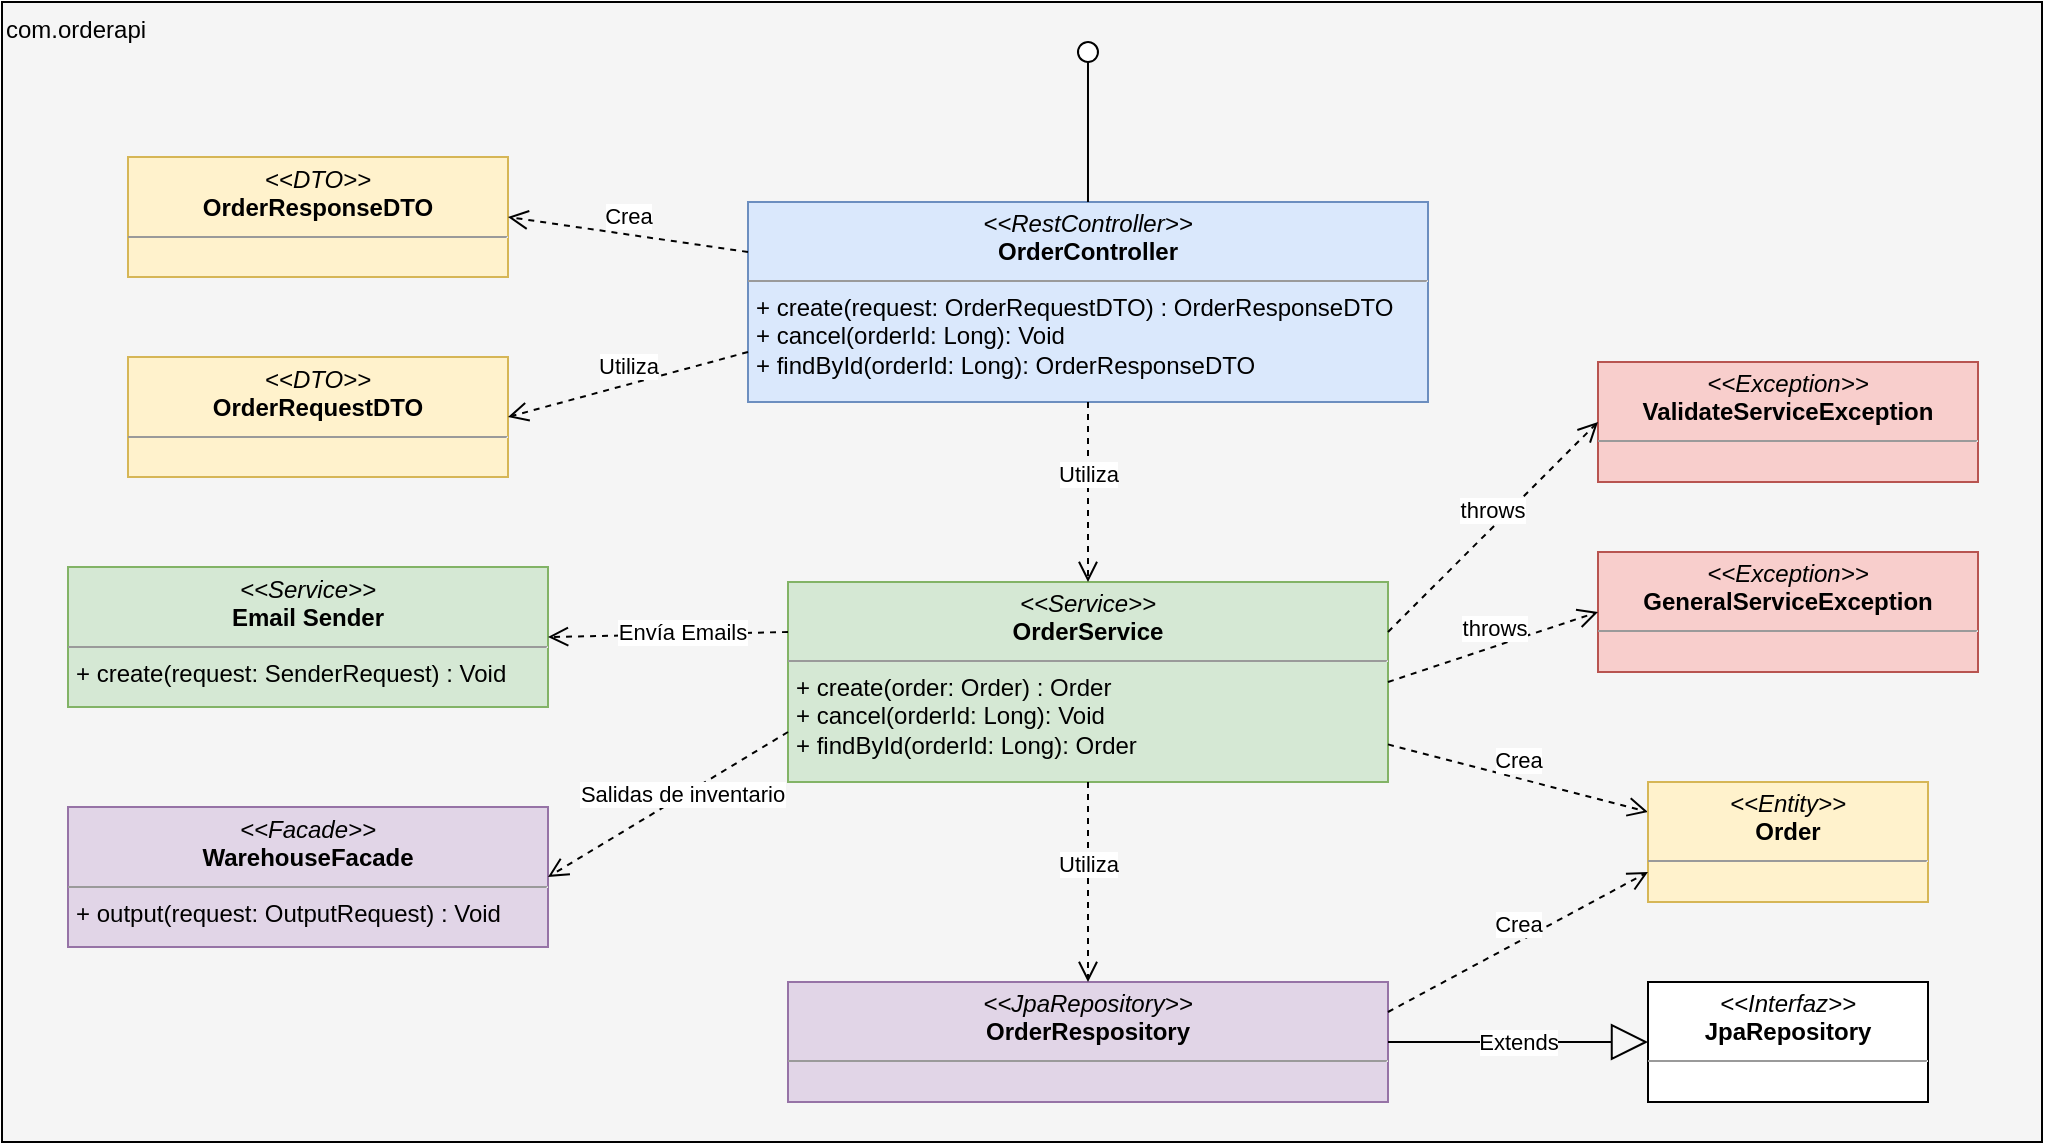 <mxfile version="20.8.16" type="device"><diagram id="Dm6-c0FhstBRY-bzLGZH" name="clases"><mxGraphModel dx="1001" dy="731" grid="1" gridSize="10" guides="1" tooltips="1" connect="1" arrows="1" fold="1" page="1" pageScale="1" pageWidth="1100" pageHeight="850" math="0" shadow="0"><root><mxCell id="0"/><mxCell id="1" parent="0"/><mxCell id="ZICd1q9MJTyVrwy9iEP0-1" value="com.orderapi" style="html=1;dropTarget=0;fontFamily=Helvetica;fontSize=12;fontColor=#000000;align=left;strokeColor=#000000;fillColor=#f5f5f5;verticalAlign=top;" parent="1" vertex="1"><mxGeometry x="40" y="50" width="1020" height="570" as="geometry"/></mxCell><mxCell id="ZICd1q9MJTyVrwy9iEP0-2" value="&lt;p style=&quot;margin: 0px ; margin-top: 4px ; text-align: center&quot;&gt;&lt;i&gt;&amp;lt;&amp;lt;RestController&amp;gt;&amp;gt;&lt;/i&gt;&lt;br&gt;&lt;b&gt;OrderController&lt;/b&gt;&lt;/p&gt;&lt;hr size=&quot;1&quot;&gt;&lt;p style=&quot;margin: 0px ; margin-left: 4px&quot;&gt;&lt;/p&gt;&lt;p style=&quot;margin: 0px ; margin-left: 4px&quot;&gt;+ create(request: OrderRequestDTO) : OrderResponseDTO&lt;/p&gt;&lt;p style=&quot;margin: 0px ; margin-left: 4px&quot;&gt;+ cancel(orderId: Long): Void&lt;/p&gt;&lt;p style=&quot;margin: 0px ; margin-left: 4px&quot;&gt;+ findById(orderId: Long): OrderResponseDTO&lt;/p&gt;" style="verticalAlign=top;align=left;overflow=fill;fontSize=12;fontFamily=Helvetica;html=1;fillColor=#dae8fc;strokeColor=#6c8ebf;" parent="1" vertex="1"><mxGeometry x="413" y="150" width="340" height="100" as="geometry"/></mxCell><mxCell id="ZICd1q9MJTyVrwy9iEP0-3" value="&lt;p style=&quot;margin: 0px ; margin-top: 4px ; text-align: center&quot;&gt;&lt;i&gt;&amp;lt;&amp;lt;Service&amp;gt;&amp;gt;&lt;/i&gt;&lt;br&gt;&lt;b&gt;OrderService&lt;/b&gt;&lt;/p&gt;&lt;hr size=&quot;1&quot;&gt;&lt;p style=&quot;margin: 0px ; margin-left: 4px&quot;&gt;&lt;/p&gt;&lt;p style=&quot;margin: 0px ; margin-left: 4px&quot;&gt;+ create(order: Order) : Order&lt;/p&gt;&lt;p style=&quot;margin: 0px ; margin-left: 4px&quot;&gt;+ cancel(orderId: Long): Void&lt;/p&gt;&lt;p style=&quot;margin: 0px ; margin-left: 4px&quot;&gt;+ findById(orderId: Long): Order&lt;/p&gt;" style="verticalAlign=top;align=left;overflow=fill;fontSize=12;fontFamily=Helvetica;html=1;fillColor=#d5e8d4;strokeColor=#82b366;" parent="1" vertex="1"><mxGeometry x="433" y="340" width="300" height="100" as="geometry"/></mxCell><object label="Utiliza" id="ZICd1q9MJTyVrwy9iEP0-4"><mxCell style="html=1;verticalAlign=bottom;endArrow=open;dashed=1;endSize=8;shadow=0;exitX=0.5;exitY=1;exitDx=0;exitDy=0;entryX=0.5;entryY=0;entryDx=0;entryDy=0;" parent="1" source="ZICd1q9MJTyVrwy9iEP0-2" target="ZICd1q9MJTyVrwy9iEP0-3" edge="1"><mxGeometry relative="1" as="geometry"><mxPoint x="673" y="370" as="sourcePoint"/><mxPoint x="593" y="370" as="targetPoint"/></mxGeometry></mxCell></object><object label="Crea" id="ZICd1q9MJTyVrwy9iEP0-5"><mxCell style="html=1;verticalAlign=bottom;endArrow=open;dashed=1;endSize=8;shadow=0;exitX=1;exitY=0.812;exitDx=0;exitDy=0;entryX=0;entryY=0.25;entryDx=0;entryDy=0;exitPerimeter=0;" parent="1" source="ZICd1q9MJTyVrwy9iEP0-3" target="ZICd1q9MJTyVrwy9iEP0-6" edge="1"><mxGeometry relative="1" as="geometry"><mxPoint x="593" y="260" as="sourcePoint"/><mxPoint x="323" y="490" as="targetPoint"/></mxGeometry></mxCell></object><mxCell id="ZICd1q9MJTyVrwy9iEP0-6" value="&lt;p style=&quot;margin: 0px ; margin-top: 4px ; text-align: center&quot;&gt;&lt;i&gt;&amp;lt;&amp;lt;Entity&amp;gt;&amp;gt;&lt;/i&gt;&lt;br&gt;&lt;b&gt;Order&lt;/b&gt;&lt;/p&gt;&lt;hr size=&quot;1&quot;&gt;&lt;p style=&quot;margin: 0px ; margin-left: 4px&quot;&gt;&lt;br&gt;&lt;/p&gt;" style="verticalAlign=top;align=left;overflow=fill;fontSize=12;fontFamily=Helvetica;html=1;fillColor=#fff2cc;strokeColor=#d6b656;" parent="1" vertex="1"><mxGeometry x="863" y="440" width="140" height="60" as="geometry"/></mxCell><mxCell id="ZICd1q9MJTyVrwy9iEP0-7" value="&lt;p style=&quot;margin: 0px ; margin-top: 4px ; text-align: center&quot;&gt;&lt;i&gt;&amp;lt;&amp;lt;DTO&amp;gt;&amp;gt;&lt;/i&gt;&lt;br&gt;&lt;b&gt;OrderRequestDTO&lt;/b&gt;&lt;/p&gt;&lt;hr size=&quot;1&quot;&gt;&lt;p style=&quot;margin: 0px ; margin-left: 4px&quot;&gt;&lt;br&gt;&lt;/p&gt;" style="verticalAlign=top;align=left;overflow=fill;fontSize=12;fontFamily=Helvetica;html=1;fillColor=#fff2cc;strokeColor=#d6b656;" parent="1" vertex="1"><mxGeometry x="103" y="227.5" width="190" height="60" as="geometry"/></mxCell><object label="Utiliza" id="ZICd1q9MJTyVrwy9iEP0-8"><mxCell style="html=1;verticalAlign=bottom;endArrow=open;dashed=1;endSize=8;shadow=0;exitX=0;exitY=0.75;exitDx=0;exitDy=0;entryX=1;entryY=0.5;entryDx=0;entryDy=0;" parent="1" source="ZICd1q9MJTyVrwy9iEP0-2" target="ZICd1q9MJTyVrwy9iEP0-7" edge="1"><mxGeometry relative="1" as="geometry"><mxPoint x="593" y="260" as="sourcePoint"/><mxPoint x="593" y="350" as="targetPoint"/></mxGeometry></mxCell></object><mxCell id="ZICd1q9MJTyVrwy9iEP0-9" value="&lt;p style=&quot;margin: 0px ; margin-top: 4px ; text-align: center&quot;&gt;&lt;i&gt;&amp;lt;&amp;lt;DTO&amp;gt;&amp;gt;&lt;/i&gt;&lt;br&gt;&lt;b&gt;OrderResponseDTO&lt;/b&gt;&lt;/p&gt;&lt;hr size=&quot;1&quot;&gt;&lt;p style=&quot;margin: 0px ; margin-left: 4px&quot;&gt;&lt;br&gt;&lt;/p&gt;" style="verticalAlign=top;align=left;overflow=fill;fontSize=12;fontFamily=Helvetica;html=1;fillColor=#fff2cc;strokeColor=#d6b656;" parent="1" vertex="1"><mxGeometry x="103" y="127.5" width="190" height="60" as="geometry"/></mxCell><object label="Crea" id="ZICd1q9MJTyVrwy9iEP0-10"><mxCell style="html=1;verticalAlign=bottom;endArrow=open;dashed=1;endSize=8;shadow=0;exitX=0;exitY=0.25;exitDx=0;exitDy=0;entryX=1;entryY=0.5;entryDx=0;entryDy=0;" parent="1" source="ZICd1q9MJTyVrwy9iEP0-2" target="ZICd1q9MJTyVrwy9iEP0-9" edge="1"><mxGeometry relative="1" as="geometry"><mxPoint x="423.0" y="235" as="sourcePoint"/><mxPoint x="253.0" y="280" as="targetPoint"/></mxGeometry></mxCell></object><mxCell id="ZICd1q9MJTyVrwy9iEP0-11" value="&lt;p style=&quot;margin: 0px ; margin-top: 4px ; text-align: center&quot;&gt;&lt;i&gt;&amp;lt;&amp;lt;Exception&amp;gt;&amp;gt;&lt;/i&gt;&lt;br&gt;&lt;b&gt;ValidateServiceException&lt;/b&gt;&lt;/p&gt;&lt;hr size=&quot;1&quot;&gt;&lt;p style=&quot;margin: 0px ; margin-left: 4px&quot;&gt;&lt;br&gt;&lt;/p&gt;" style="verticalAlign=top;align=left;overflow=fill;fontSize=12;fontFamily=Helvetica;html=1;fillColor=#f8cecc;strokeColor=#b85450;" parent="1" vertex="1"><mxGeometry x="838" y="230" width="190" height="60" as="geometry"/></mxCell><mxCell id="ZICd1q9MJTyVrwy9iEP0-12" value="&lt;p style=&quot;margin: 0px ; margin-top: 4px ; text-align: center&quot;&gt;&lt;i&gt;&amp;lt;&amp;lt;Exception&amp;gt;&amp;gt;&lt;/i&gt;&lt;br&gt;&lt;b&gt;GeneralServiceException&lt;/b&gt;&lt;/p&gt;&lt;hr size=&quot;1&quot;&gt;&lt;p style=&quot;margin: 0px ; margin-left: 4px&quot;&gt;&lt;br&gt;&lt;/p&gt;" style="verticalAlign=top;align=left;overflow=fill;fontSize=12;fontFamily=Helvetica;html=1;fillColor=#f8cecc;strokeColor=#b85450;" parent="1" vertex="1"><mxGeometry x="838" y="325" width="190" height="60" as="geometry"/></mxCell><object label="throws" id="ZICd1q9MJTyVrwy9iEP0-13"><mxCell style="html=1;verticalAlign=bottom;endArrow=open;dashed=1;endSize=8;shadow=0;exitX=1;exitY=0.5;exitDx=0;exitDy=0;entryX=0;entryY=0.5;entryDx=0;entryDy=0;" parent="1" source="ZICd1q9MJTyVrwy9iEP0-3" target="ZICd1q9MJTyVrwy9iEP0-12" edge="1"><mxGeometry relative="1" as="geometry"><mxPoint x="593" y="260" as="sourcePoint"/><mxPoint x="593" y="350" as="targetPoint"/></mxGeometry></mxCell></object><object label="throws" id="ZICd1q9MJTyVrwy9iEP0-14"><mxCell style="html=1;verticalAlign=bottom;endArrow=open;dashed=1;endSize=8;shadow=0;exitX=1;exitY=0.25;exitDx=0;exitDy=0;entryX=0;entryY=0.5;entryDx=0;entryDy=0;" parent="1" source="ZICd1q9MJTyVrwy9iEP0-3" target="ZICd1q9MJTyVrwy9iEP0-11" edge="1"><mxGeometry relative="1" as="geometry"><mxPoint x="743" y="425" as="sourcePoint"/><mxPoint x="913" y="470" as="targetPoint"/></mxGeometry></mxCell></object><mxCell id="ZICd1q9MJTyVrwy9iEP0-15" value="&lt;p style=&quot;margin: 0px ; margin-top: 4px ; text-align: center&quot;&gt;&lt;i&gt;&amp;lt;&amp;lt;JpaRepository&amp;gt;&amp;gt;&lt;/i&gt;&lt;br&gt;&lt;b&gt;OrderRespository&lt;/b&gt;&lt;/p&gt;&lt;hr size=&quot;1&quot;&gt;&lt;p style=&quot;margin: 0px ; margin-left: 4px&quot;&gt;&lt;/p&gt;&lt;p style=&quot;margin: 0px ; margin-left: 4px&quot;&gt;&lt;br&gt;&lt;/p&gt;" style="verticalAlign=top;align=left;overflow=fill;fontSize=12;fontFamily=Helvetica;html=1;fillColor=#e1d5e7;strokeColor=#9673a6;" parent="1" vertex="1"><mxGeometry x="433" y="540" width="300" height="60" as="geometry"/></mxCell><object label="Utiliza" id="ZICd1q9MJTyVrwy9iEP0-16"><mxCell style="html=1;verticalAlign=bottom;endArrow=open;dashed=1;endSize=8;shadow=0;exitX=0.5;exitY=1;exitDx=0;exitDy=0;" parent="1" source="ZICd1q9MJTyVrwy9iEP0-3" target="ZICd1q9MJTyVrwy9iEP0-15" edge="1"><mxGeometry relative="1" as="geometry"><mxPoint x="593" y="260" as="sourcePoint"/><mxPoint x="593" y="350" as="targetPoint"/></mxGeometry></mxCell></object><object label="Crea" id="ZICd1q9MJTyVrwy9iEP0-17"><mxCell style="html=1;verticalAlign=bottom;endArrow=open;dashed=1;endSize=8;shadow=0;exitX=1;exitY=0.25;exitDx=0;exitDy=0;entryX=0;entryY=0.75;entryDx=0;entryDy=0;" parent="1" source="ZICd1q9MJTyVrwy9iEP0-15" target="ZICd1q9MJTyVrwy9iEP0-6" edge="1"><mxGeometry relative="1" as="geometry"><mxPoint x="518" y="450" as="sourcePoint"/><mxPoint x="308" y="500" as="targetPoint"/></mxGeometry></mxCell></object><mxCell id="ZICd1q9MJTyVrwy9iEP0-18" value="" style="rounded=0;orthogonalLoop=1;jettySize=auto;html=1;endArrow=none;endFill=0;shadow=0;exitX=0.5;exitY=0;exitDx=0;exitDy=0;" parent="1" source="ZICd1q9MJTyVrwy9iEP0-2" target="ZICd1q9MJTyVrwy9iEP0-19" edge="1"><mxGeometry relative="1" as="geometry"><mxPoint x="533" y="35" as="sourcePoint"/></mxGeometry></mxCell><mxCell id="ZICd1q9MJTyVrwy9iEP0-19" value="" style="ellipse;whiteSpace=wrap;html=1;fontFamily=Helvetica;fontSize=12;fontColor=#000000;align=center;strokeColor=#000000;fillColor=#ffffff;points=[];aspect=fixed;resizable=0;rotation=-10;direction=south;" parent="1" vertex="1"><mxGeometry x="578" y="70" width="10" height="10" as="geometry"/></mxCell><mxCell id="ZICd1q9MJTyVrwy9iEP0-20" value="&lt;p style=&quot;margin: 0px ; margin-top: 4px ; text-align: center&quot;&gt;&lt;i&gt;&amp;lt;&amp;lt;Interfaz&amp;gt;&amp;gt;&lt;/i&gt;&lt;br&gt;&lt;b&gt;JpaRepository&lt;/b&gt;&lt;/p&gt;&lt;hr size=&quot;1&quot;&gt;&lt;p style=&quot;margin: 0px ; margin-left: 4px&quot;&gt;&lt;/p&gt;&lt;p style=&quot;margin: 0px ; margin-left: 4px&quot;&gt;&lt;br&gt;&lt;/p&gt;" style="verticalAlign=top;align=left;overflow=fill;fontSize=12;fontFamily=Helvetica;html=1;" parent="1" vertex="1"><mxGeometry x="863" y="540" width="140" height="60" as="geometry"/></mxCell><mxCell id="ZICd1q9MJTyVrwy9iEP0-21" value="Extends" style="endArrow=block;endSize=16;endFill=0;html=1;shadow=0;entryX=0;entryY=0.5;entryDx=0;entryDy=0;exitX=1;exitY=0.5;exitDx=0;exitDy=0;" parent="1" source="ZICd1q9MJTyVrwy9iEP0-15" target="ZICd1q9MJTyVrwy9iEP0-20" edge="1"><mxGeometry width="160" relative="1" as="geometry"><mxPoint x="633" y="630" as="sourcePoint"/><mxPoint x="793" y="630" as="targetPoint"/></mxGeometry></mxCell><mxCell id="ZICd1q9MJTyVrwy9iEP0-22" value="&lt;p style=&quot;margin: 0px ; margin-top: 4px ; text-align: center&quot;&gt;&lt;i&gt;&amp;lt;&amp;lt;Service&amp;gt;&amp;gt;&lt;/i&gt;&lt;br&gt;&lt;b&gt;Email Sender&lt;/b&gt;&lt;/p&gt;&lt;hr size=&quot;1&quot;&gt;&lt;p style=&quot;margin: 0px ; margin-left: 4px&quot;&gt;&lt;/p&gt;&lt;p style=&quot;margin: 0px ; margin-left: 4px&quot;&gt;+ create(request: SenderRequest) : Void&lt;/p&gt;" style="verticalAlign=top;align=left;overflow=fill;fontSize=12;fontFamily=Helvetica;html=1;fillColor=#d5e8d4;strokeColor=#82b366;" parent="1" vertex="1"><mxGeometry x="73" y="332.5" width="240" height="70" as="geometry"/></mxCell><object label="" id="ZICd1q9MJTyVrwy9iEP0-23"><mxCell style="html=1;verticalAlign=bottom;endArrow=open;dashed=1;endSize=8;shadow=0;exitX=0;exitY=0.25;exitDx=0;exitDy=0;entryX=1;entryY=0.5;entryDx=0;entryDy=0;" parent="1" source="ZICd1q9MJTyVrwy9iEP0-3" target="ZICd1q9MJTyVrwy9iEP0-22" edge="1"><mxGeometry relative="1" as="geometry"><mxPoint x="443" y="425" as="sourcePoint"/><mxPoint x="353" y="485" as="targetPoint"/></mxGeometry></mxCell></object><mxCell id="ZICd1q9MJTyVrwy9iEP0-24" value="Envía Emails" style="edgeLabel;html=1;align=center;verticalAlign=middle;resizable=0;points=[];" parent="ZICd1q9MJTyVrwy9iEP0-23" vertex="1" connectable="0"><mxGeometry x="-0.118" y="-1" relative="1" as="geometry"><mxPoint as="offset"/></mxGeometry></mxCell><mxCell id="ZICd1q9MJTyVrwy9iEP0-25" value="&lt;p style=&quot;margin: 0px ; margin-top: 4px ; text-align: center&quot;&gt;&lt;i&gt;&amp;lt;&amp;lt;Facade&amp;gt;&amp;gt;&lt;/i&gt;&lt;br&gt;&lt;b&gt;WarehouseFacade&lt;/b&gt;&lt;/p&gt;&lt;hr size=&quot;1&quot;&gt;&lt;p style=&quot;margin: 0px ; margin-left: 4px&quot;&gt;&lt;/p&gt;&lt;p style=&quot;margin: 0px ; margin-left: 4px&quot;&gt;+ output(request: OutputRequest) : Void&lt;/p&gt;" style="verticalAlign=top;align=left;overflow=fill;fontSize=12;fontFamily=Helvetica;html=1;fillColor=#e1d5e7;strokeColor=#9673a6;" parent="1" vertex="1"><mxGeometry x="73" y="452.5" width="240" height="70" as="geometry"/></mxCell><object label="" id="ZICd1q9MJTyVrwy9iEP0-26"><mxCell style="html=1;verticalAlign=bottom;endArrow=open;dashed=1;endSize=8;shadow=0;exitX=0;exitY=0.75;exitDx=0;exitDy=0;entryX=1;entryY=0.5;entryDx=0;entryDy=0;" parent="1" source="ZICd1q9MJTyVrwy9iEP0-3" target="ZICd1q9MJTyVrwy9iEP0-25" edge="1"><mxGeometry relative="1" as="geometry"><mxPoint x="443" y="375" as="sourcePoint"/><mxPoint x="273" y="375" as="targetPoint"/></mxGeometry></mxCell></object><mxCell id="ZICd1q9MJTyVrwy9iEP0-27" value="Salidas de inventario" style="edgeLabel;html=1;align=center;verticalAlign=middle;resizable=0;points=[];" parent="ZICd1q9MJTyVrwy9iEP0-26" vertex="1" connectable="0"><mxGeometry x="-0.118" y="-1" relative="1" as="geometry"><mxPoint as="offset"/></mxGeometry></mxCell></root></mxGraphModel></diagram></mxfile>